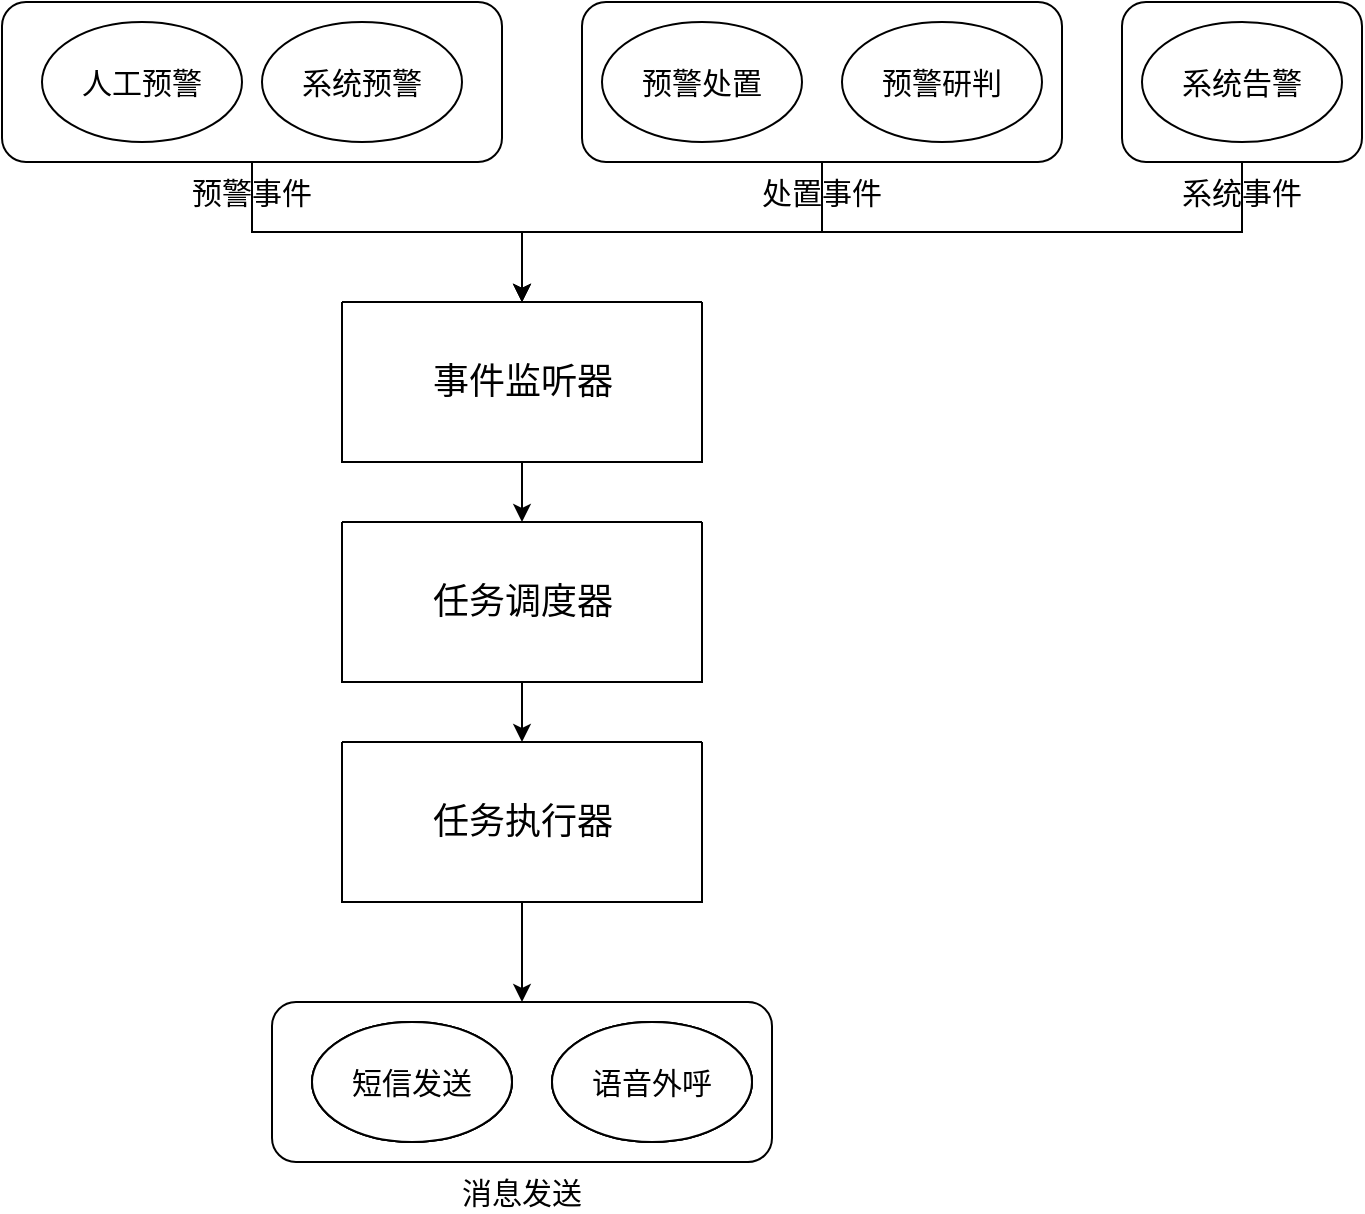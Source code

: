 <mxfile version="15.6.8" type="github">
  <diagram id="C5RBs43oDa-KdzZeNtuy" name="Page-1">
    <mxGraphModel dx="1422" dy="794" grid="1" gridSize="10" guides="1" tooltips="1" connect="1" arrows="1" fold="1" page="1" pageScale="1" pageWidth="827" pageHeight="1169" math="0" shadow="0">
      <root>
        <mxCell id="WIyWlLk6GJQsqaUBKTNV-0" />
        <mxCell id="WIyWlLk6GJQsqaUBKTNV-1" parent="WIyWlLk6GJQsqaUBKTNV-0" />
        <mxCell id="rln7QxH3AYazvcpurLlf-28" style="edgeStyle=orthogonalEdgeStyle;rounded=0;orthogonalLoop=1;jettySize=auto;html=1;exitX=0.5;exitY=1;exitDx=0;exitDy=0;labelBackgroundColor=default;fontSize=15;fontColor=default;strokeColor=default;" parent="WIyWlLk6GJQsqaUBKTNV-1" source="rln7QxH3AYazvcpurLlf-2" target="rln7QxH3AYazvcpurLlf-22" edge="1">
          <mxGeometry relative="1" as="geometry" />
        </mxCell>
        <mxCell id="rln7QxH3AYazvcpurLlf-2" value="" style="swimlane;startSize=0;fontColor=default;strokeColor=default;fillColor=default;" parent="WIyWlLk6GJQsqaUBKTNV-1" vertex="1">
          <mxGeometry x="280" y="390" width="180" height="80" as="geometry" />
        </mxCell>
        <mxCell id="rln7QxH3AYazvcpurLlf-3" value="任务调度器" style="text;html=1;align=center;verticalAlign=middle;resizable=0;points=[];autosize=1;strokeColor=none;fillColor=none;fontColor=default;fontSize=18;" parent="rln7QxH3AYazvcpurLlf-2" vertex="1">
          <mxGeometry x="35" y="25" width="110" height="30" as="geometry" />
        </mxCell>
        <mxCell id="rln7QxH3AYazvcpurLlf-27" style="edgeStyle=orthogonalEdgeStyle;rounded=0;orthogonalLoop=1;jettySize=auto;html=1;exitX=0.5;exitY=1;exitDx=0;exitDy=0;entryX=0.5;entryY=0;entryDx=0;entryDy=0;labelBackgroundColor=default;fontSize=15;fontColor=default;strokeColor=default;" parent="WIyWlLk6GJQsqaUBKTNV-1" source="rln7QxH3AYazvcpurLlf-10" target="rln7QxH3AYazvcpurLlf-2" edge="1">
          <mxGeometry relative="1" as="geometry" />
        </mxCell>
        <mxCell id="rln7QxH3AYazvcpurLlf-10" value="" style="swimlane;startSize=0;fontColor=default;strokeColor=default;fillColor=default;" parent="WIyWlLk6GJQsqaUBKTNV-1" vertex="1">
          <mxGeometry x="280" y="280" width="180" height="80" as="geometry" />
        </mxCell>
        <mxCell id="rln7QxH3AYazvcpurLlf-11" value="事件监听器" style="text;html=1;align=center;verticalAlign=middle;resizable=0;points=[];autosize=1;strokeColor=none;fillColor=none;fontColor=default;fontSize=18;" parent="rln7QxH3AYazvcpurLlf-10" vertex="1">
          <mxGeometry x="35" y="25" width="110" height="30" as="geometry" />
        </mxCell>
        <mxCell id="rln7QxH3AYazvcpurLlf-24" style="edgeStyle=orthogonalEdgeStyle;rounded=0;orthogonalLoop=1;jettySize=auto;html=1;exitX=0.5;exitY=1;exitDx=0;exitDy=0;fontSize=15;fontColor=default;strokeColor=default;labelBackgroundColor=default;" parent="WIyWlLk6GJQsqaUBKTNV-1" source="rln7QxH3AYazvcpurLlf-14" target="rln7QxH3AYazvcpurLlf-10" edge="1">
          <mxGeometry relative="1" as="geometry" />
        </mxCell>
        <mxCell id="rln7QxH3AYazvcpurLlf-14" value="预警事件" style="rounded=1;whiteSpace=wrap;html=1;fontSize=15;fontColor=default;strokeColor=default;fillColor=default;labelPosition=center;verticalLabelPosition=bottom;align=center;verticalAlign=top;" parent="WIyWlLk6GJQsqaUBKTNV-1" vertex="1">
          <mxGeometry x="110" y="130" width="250" height="80" as="geometry" />
        </mxCell>
        <mxCell id="rln7QxH3AYazvcpurLlf-15" value="人工预警" style="ellipse;whiteSpace=wrap;html=1;fontSize=15;fontColor=default;strokeColor=default;fillColor=default;" parent="WIyWlLk6GJQsqaUBKTNV-1" vertex="1">
          <mxGeometry x="130" y="140" width="100" height="60" as="geometry" />
        </mxCell>
        <mxCell id="rln7QxH3AYazvcpurLlf-16" value="系统预警" style="ellipse;whiteSpace=wrap;html=1;fontSize=15;fontColor=default;strokeColor=default;fillColor=default;" parent="WIyWlLk6GJQsqaUBKTNV-1" vertex="1">
          <mxGeometry x="240" y="140" width="100" height="60" as="geometry" />
        </mxCell>
        <mxCell id="rln7QxH3AYazvcpurLlf-25" style="edgeStyle=orthogonalEdgeStyle;rounded=0;orthogonalLoop=1;jettySize=auto;html=1;exitX=0.5;exitY=1;exitDx=0;exitDy=0;entryX=0.5;entryY=0;entryDx=0;entryDy=0;fontSize=15;fontColor=default;strokeColor=default;labelBackgroundColor=default;" parent="WIyWlLk6GJQsqaUBKTNV-1" source="rln7QxH3AYazvcpurLlf-17" target="rln7QxH3AYazvcpurLlf-10" edge="1">
          <mxGeometry relative="1" as="geometry" />
        </mxCell>
        <mxCell id="rln7QxH3AYazvcpurLlf-17" value="处置事件" style="rounded=1;whiteSpace=wrap;html=1;fontSize=15;fontColor=default;strokeColor=default;fillColor=default;labelPosition=center;verticalLabelPosition=bottom;align=center;verticalAlign=top;" parent="WIyWlLk6GJQsqaUBKTNV-1" vertex="1">
          <mxGeometry x="400" y="130" width="240" height="80" as="geometry" />
        </mxCell>
        <mxCell id="rln7QxH3AYazvcpurLlf-18" value="预警处置" style="ellipse;whiteSpace=wrap;html=1;fontSize=15;fontColor=default;strokeColor=default;fillColor=default;" parent="WIyWlLk6GJQsqaUBKTNV-1" vertex="1">
          <mxGeometry x="410" y="140" width="100" height="60" as="geometry" />
        </mxCell>
        <mxCell id="rln7QxH3AYazvcpurLlf-35" style="edgeStyle=orthogonalEdgeStyle;rounded=0;orthogonalLoop=1;jettySize=auto;html=1;exitX=0.5;exitY=1;exitDx=0;exitDy=0;entryX=0.5;entryY=0;entryDx=0;entryDy=0;labelBackgroundColor=default;fontSize=15;fontColor=default;strokeColor=default;" parent="WIyWlLk6GJQsqaUBKTNV-1" source="rln7QxH3AYazvcpurLlf-22" target="rln7QxH3AYazvcpurLlf-32" edge="1">
          <mxGeometry relative="1" as="geometry" />
        </mxCell>
        <mxCell id="rln7QxH3AYazvcpurLlf-22" value="" style="swimlane;startSize=0;fontColor=default;strokeColor=default;fillColor=default;" parent="WIyWlLk6GJQsqaUBKTNV-1" vertex="1">
          <mxGeometry x="280" y="500" width="180" height="80" as="geometry" />
        </mxCell>
        <mxCell id="rln7QxH3AYazvcpurLlf-23" value="任务执行器" style="text;html=1;align=center;verticalAlign=middle;resizable=0;points=[];autosize=1;strokeColor=none;fillColor=none;fontColor=default;fontSize=18;" parent="rln7QxH3AYazvcpurLlf-22" vertex="1">
          <mxGeometry x="35" y="25" width="110" height="30" as="geometry" />
        </mxCell>
        <mxCell id="rln7QxH3AYazvcpurLlf-31" value="预警研判" style="ellipse;whiteSpace=wrap;html=1;fontSize=15;fontColor=default;strokeColor=default;fillColor=default;" parent="WIyWlLk6GJQsqaUBKTNV-1" vertex="1">
          <mxGeometry x="530" y="140" width="100" height="60" as="geometry" />
        </mxCell>
        <mxCell id="rln7QxH3AYazvcpurLlf-32" value="消息发送" style="rounded=1;whiteSpace=wrap;html=1;fontSize=15;fontColor=default;strokeColor=default;fillColor=default;labelPosition=center;verticalLabelPosition=bottom;align=center;verticalAlign=top;" parent="WIyWlLk6GJQsqaUBKTNV-1" vertex="1">
          <mxGeometry x="245" y="630" width="250" height="80" as="geometry" />
        </mxCell>
        <mxCell id="rln7QxH3AYazvcpurLlf-33" value="短信发送" style="ellipse;whiteSpace=wrap;html=1;fontSize=15;fontColor=default;strokeColor=default;fillColor=default;" parent="WIyWlLk6GJQsqaUBKTNV-1" vertex="1">
          <mxGeometry x="265" y="640" width="100" height="60" as="geometry" />
        </mxCell>
        <mxCell id="rln7QxH3AYazvcpurLlf-34" value="语音外呼" style="ellipse;whiteSpace=wrap;html=1;fontSize=15;fontColor=default;strokeColor=default;fillColor=default;" parent="WIyWlLk6GJQsqaUBKTNV-1" vertex="1">
          <mxGeometry x="385" y="640" width="100" height="60" as="geometry" />
        </mxCell>
        <mxCell id="XFstZxvh1cE9js-YEO7D-4" value="短信发送" style="ellipse;whiteSpace=wrap;html=1;fontSize=15;fontColor=default;strokeColor=default;fillColor=default;" parent="WIyWlLk6GJQsqaUBKTNV-1" vertex="1">
          <mxGeometry x="265" y="640" width="100" height="60" as="geometry" />
        </mxCell>
        <mxCell id="XFstZxvh1cE9js-YEO7D-5" value="语音外呼" style="ellipse;whiteSpace=wrap;html=1;fontSize=15;fontColor=default;strokeColor=default;fillColor=default;" parent="WIyWlLk6GJQsqaUBKTNV-1" vertex="1">
          <mxGeometry x="385" y="640" width="100" height="60" as="geometry" />
        </mxCell>
        <mxCell id="XFstZxvh1cE9js-YEO7D-6" value="短信发送" style="ellipse;whiteSpace=wrap;html=1;fontSize=15;fontColor=default;strokeColor=default;fillColor=default;" parent="WIyWlLk6GJQsqaUBKTNV-1" vertex="1">
          <mxGeometry x="265" y="640" width="100" height="60" as="geometry" />
        </mxCell>
        <mxCell id="XFstZxvh1cE9js-YEO7D-7" value="语音外呼" style="ellipse;whiteSpace=wrap;html=1;fontSize=15;fontColor=default;strokeColor=default;fillColor=default;" parent="WIyWlLk6GJQsqaUBKTNV-1" vertex="1">
          <mxGeometry x="385" y="640" width="100" height="60" as="geometry" />
        </mxCell>
        <mxCell id="X-orkbCftuQeI2mee3da-0" value="系统事件" style="rounded=1;whiteSpace=wrap;html=1;fontSize=15;fontColor=default;strokeColor=default;fillColor=default;labelPosition=center;verticalLabelPosition=bottom;align=center;verticalAlign=top;" vertex="1" parent="WIyWlLk6GJQsqaUBKTNV-1">
          <mxGeometry x="670" y="130" width="120" height="80" as="geometry" />
        </mxCell>
        <mxCell id="X-orkbCftuQeI2mee3da-2" style="edgeStyle=orthogonalEdgeStyle;rounded=0;orthogonalLoop=1;jettySize=auto;html=1;entryX=0.5;entryY=0;entryDx=0;entryDy=0;exitX=0.5;exitY=1;exitDx=0;exitDy=0;" edge="1" parent="WIyWlLk6GJQsqaUBKTNV-1" source="X-orkbCftuQeI2mee3da-0" target="rln7QxH3AYazvcpurLlf-10">
          <mxGeometry relative="1" as="geometry" />
        </mxCell>
        <mxCell id="X-orkbCftuQeI2mee3da-1" value="系统告警" style="ellipse;whiteSpace=wrap;html=1;fontSize=15;fontColor=default;strokeColor=default;fillColor=default;" vertex="1" parent="WIyWlLk6GJQsqaUBKTNV-1">
          <mxGeometry x="680" y="140" width="100" height="60" as="geometry" />
        </mxCell>
      </root>
    </mxGraphModel>
  </diagram>
</mxfile>
